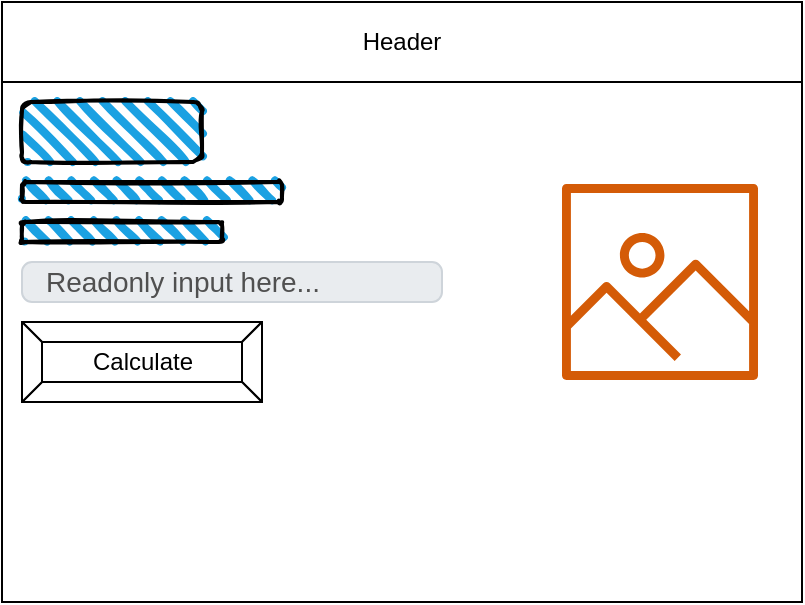 <mxfile>
    <diagram id="pIaEtrtLPv3HG8r1JEND" name="Page-1">
        <mxGraphModel dx="834" dy="561" grid="1" gridSize="10" guides="1" tooltips="1" connect="1" arrows="1" fold="1" page="1" pageScale="1" pageWidth="850" pageHeight="1100" math="0" shadow="0">
            <root>
                <mxCell id="0"/>
                <mxCell id="1" parent="0"/>
                <mxCell id="2" value="" style="rounded=0;whiteSpace=wrap;html=1;" parent="1" vertex="1">
                    <mxGeometry x="80" y="80" width="400" height="300" as="geometry"/>
                </mxCell>
                <mxCell id="3" value="Header" style="rounded=0;whiteSpace=wrap;html=1;" parent="1" vertex="1">
                    <mxGeometry x="80" y="80" width="400" height="40" as="geometry"/>
                </mxCell>
                <mxCell id="6" value="Calculate" style="labelPosition=center;verticalLabelPosition=middle;align=center;html=1;shape=mxgraph.basic.button;dx=10;" parent="1" vertex="1">
                    <mxGeometry x="90" y="240" width="120" height="40" as="geometry"/>
                </mxCell>
                <mxCell id="7" value="" style="rounded=1;whiteSpace=wrap;html=1;strokeWidth=2;fillWeight=4;hachureGap=8;hachureAngle=45;fillColor=#1ba1e2;sketch=1;" vertex="1" parent="1">
                    <mxGeometry x="90" y="130" width="90" height="30" as="geometry"/>
                </mxCell>
                <mxCell id="8" value="" style="rounded=1;whiteSpace=wrap;html=1;strokeWidth=2;fillWeight=4;hachureGap=8;hachureAngle=45;fillColor=#1ba1e2;sketch=1;" vertex="1" parent="1">
                    <mxGeometry x="90" y="170" width="130" height="10" as="geometry"/>
                </mxCell>
                <mxCell id="9" value="" style="rounded=1;whiteSpace=wrap;html=1;strokeWidth=2;fillWeight=4;hachureGap=8;hachureAngle=45;fillColor=#1ba1e2;sketch=1;" vertex="1" parent="1">
                    <mxGeometry x="90" y="190" width="100" height="10" as="geometry"/>
                </mxCell>
                <mxCell id="14" value="Readonly input here..." style="html=1;shadow=0;dashed=0;shape=mxgraph.bootstrap.rrect;rSize=5;strokeColor=#CED4DA;strokeWidth=1;fillColor=#E9ECEF;fontColor=#505050;whiteSpace=wrap;align=left;verticalAlign=middle;spacingLeft=10;fontSize=14;" vertex="1" parent="1">
                    <mxGeometry x="90" y="210" width="210" height="20" as="geometry"/>
                </mxCell>
                <mxCell id="15" value="" style="sketch=0;outlineConnect=0;fontColor=#232F3E;gradientColor=none;fillColor=#D45B07;strokeColor=none;dashed=0;verticalLabelPosition=bottom;verticalAlign=top;align=center;html=1;fontSize=12;fontStyle=0;aspect=fixed;pointerEvents=1;shape=mxgraph.aws4.container_registry_image;" vertex="1" parent="1">
                    <mxGeometry x="360" y="171" width="98" height="98" as="geometry"/>
                </mxCell>
            </root>
        </mxGraphModel>
    </diagram>
    <diagram name="Copy of Page-1" id="vhf-XMOe6C1pT2NjuG_z">
        <mxGraphModel dx="834" dy="561" grid="1" gridSize="10" guides="1" tooltips="1" connect="1" arrows="1" fold="1" page="1" pageScale="1" pageWidth="850" pageHeight="1100" math="0" shadow="0">
            <root>
                <mxCell id="CahWW_Lk8TAQncNNQtAW-0"/>
                <mxCell id="CahWW_Lk8TAQncNNQtAW-1" parent="CahWW_Lk8TAQncNNQtAW-0"/>
                <mxCell id="CahWW_Lk8TAQncNNQtAW-2" value="" style="rounded=0;whiteSpace=wrap;html=1;" vertex="1" parent="CahWW_Lk8TAQncNNQtAW-1">
                    <mxGeometry x="80" y="80" width="400" height="300" as="geometry"/>
                </mxCell>
                <mxCell id="CahWW_Lk8TAQncNNQtAW-3" value="Header" style="rounded=0;whiteSpace=wrap;html=1;" vertex="1" parent="CahWW_Lk8TAQncNNQtAW-1">
                    <mxGeometry x="80" y="80" width="400" height="40" as="geometry"/>
                </mxCell>
                <mxCell id="CahWW_Lk8TAQncNNQtAW-4" value="Calculate" style="labelPosition=center;verticalLabelPosition=middle;align=center;html=1;shape=mxgraph.basic.button;dx=10;" vertex="1" parent="CahWW_Lk8TAQncNNQtAW-1">
                    <mxGeometry x="90" y="240" width="120" height="40" as="geometry"/>
                </mxCell>
                <mxCell id="CahWW_Lk8TAQncNNQtAW-5" value="" style="rounded=1;whiteSpace=wrap;html=1;strokeWidth=2;fillWeight=4;hachureGap=8;hachureAngle=45;fillColor=#1ba1e2;sketch=1;" vertex="1" parent="CahWW_Lk8TAQncNNQtAW-1">
                    <mxGeometry x="90" y="130" width="90" height="30" as="geometry"/>
                </mxCell>
                <mxCell id="CahWW_Lk8TAQncNNQtAW-6" value="" style="rounded=1;whiteSpace=wrap;html=1;strokeWidth=2;fillWeight=4;hachureGap=8;hachureAngle=45;fillColor=#1ba1e2;sketch=1;" vertex="1" parent="CahWW_Lk8TAQncNNQtAW-1">
                    <mxGeometry x="90" y="170" width="130" height="10" as="geometry"/>
                </mxCell>
                <mxCell id="CahWW_Lk8TAQncNNQtAW-7" value="" style="rounded=1;whiteSpace=wrap;html=1;strokeWidth=2;fillWeight=4;hachureGap=8;hachureAngle=45;fillColor=#1ba1e2;sketch=1;" vertex="1" parent="CahWW_Lk8TAQncNNQtAW-1">
                    <mxGeometry x="90" y="190" width="100" height="10" as="geometry"/>
                </mxCell>
                <mxCell id="CahWW_Lk8TAQncNNQtAW-8" value="Readonly input here..." style="html=1;shadow=0;dashed=0;shape=mxgraph.bootstrap.rrect;rSize=5;strokeColor=#CED4DA;strokeWidth=1;fillColor=#E9ECEF;fontColor=#505050;whiteSpace=wrap;align=left;verticalAlign=middle;spacingLeft=10;fontSize=14;" vertex="1" parent="CahWW_Lk8TAQncNNQtAW-1">
                    <mxGeometry x="90" y="210" width="210" height="20" as="geometry"/>
                </mxCell>
                <mxCell id="CahWW_Lk8TAQncNNQtAW-9" value="" style="sketch=0;outlineConnect=0;fontColor=#232F3E;gradientColor=none;fillColor=#D45B07;strokeColor=none;dashed=0;verticalLabelPosition=bottom;verticalAlign=top;align=center;html=1;fontSize=12;fontStyle=0;aspect=fixed;pointerEvents=1;shape=mxgraph.aws4.container_registry_image;" vertex="1" parent="CahWW_Lk8TAQncNNQtAW-1">
                    <mxGeometry x="360" y="171" width="98" height="98" as="geometry"/>
                </mxCell>
                <mxCell id="CahWW_Lk8TAQncNNQtAW-10" value="" style="rounded=1;whiteSpace=wrap;html=1;strokeWidth=2;fillWeight=4;hachureGap=8;hachureAngle=45;fillColor=#1ba1e2;sketch=1;" vertex="1" parent="CahWW_Lk8TAQncNNQtAW-1">
                    <mxGeometry x="90" y="290" width="130" height="10" as="geometry"/>
                </mxCell>
            </root>
        </mxGraphModel>
    </diagram>
</mxfile>